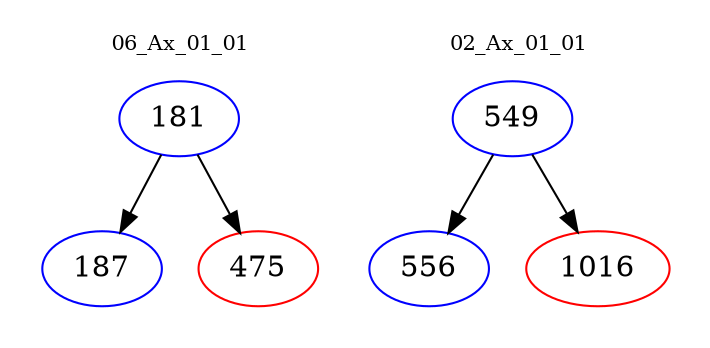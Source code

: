 digraph{
subgraph cluster_0 {
color = white
label = "06_Ax_01_01";
fontsize=10;
T0_181 [label="181", color="blue"]
T0_181 -> T0_187 [color="black"]
T0_187 [label="187", color="blue"]
T0_181 -> T0_475 [color="black"]
T0_475 [label="475", color="red"]
}
subgraph cluster_1 {
color = white
label = "02_Ax_01_01";
fontsize=10;
T1_549 [label="549", color="blue"]
T1_549 -> T1_556 [color="black"]
T1_556 [label="556", color="blue"]
T1_549 -> T1_1016 [color="black"]
T1_1016 [label="1016", color="red"]
}
}
